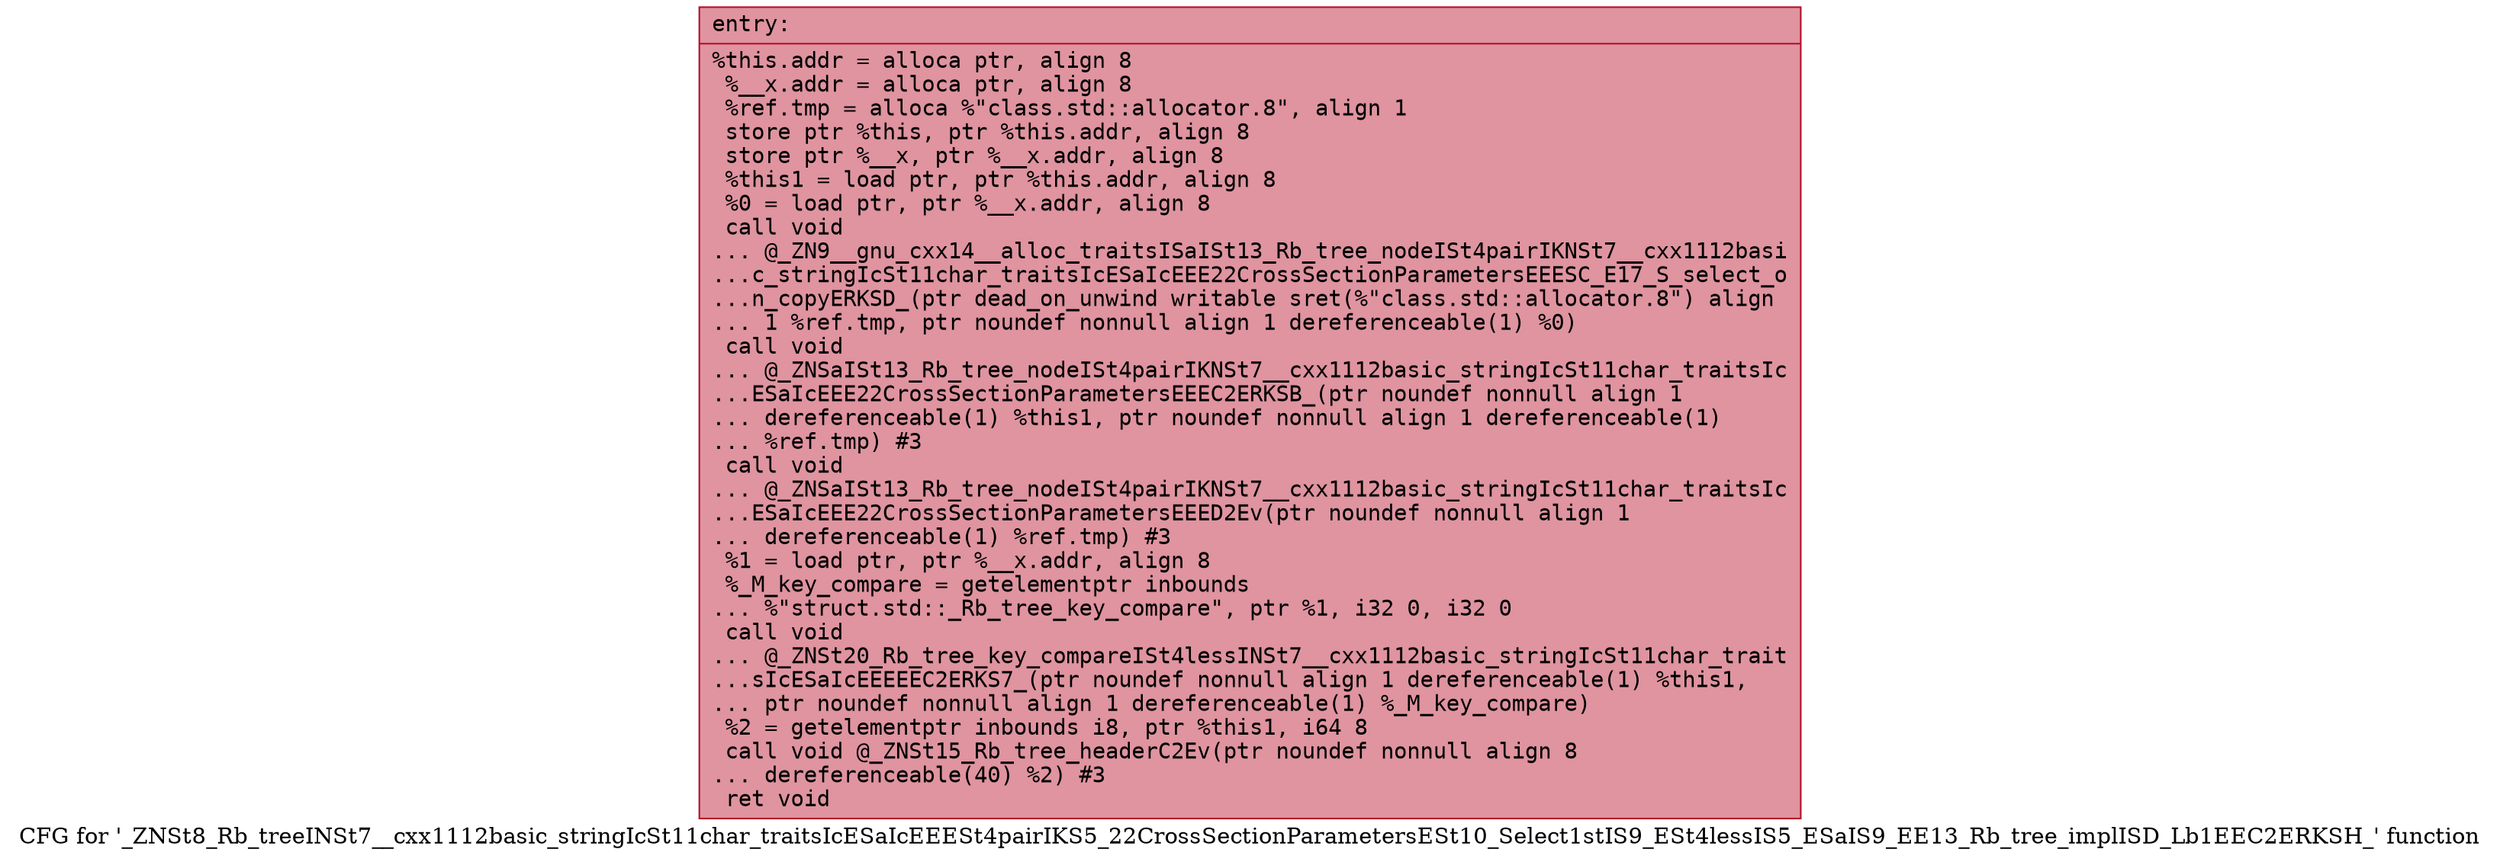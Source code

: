 digraph "CFG for '_ZNSt8_Rb_treeINSt7__cxx1112basic_stringIcSt11char_traitsIcESaIcEEESt4pairIKS5_22CrossSectionParametersESt10_Select1stIS9_ESt4lessIS5_ESaIS9_EE13_Rb_tree_implISD_Lb1EEC2ERKSH_' function" {
	label="CFG for '_ZNSt8_Rb_treeINSt7__cxx1112basic_stringIcSt11char_traitsIcESaIcEEESt4pairIKS5_22CrossSectionParametersESt10_Select1stIS9_ESt4lessIS5_ESaIS9_EE13_Rb_tree_implISD_Lb1EEC2ERKSH_' function";

	Node0x5642719f60f0 [shape=record,color="#b70d28ff", style=filled, fillcolor="#b70d2870" fontname="Courier",label="{entry:\l|  %this.addr = alloca ptr, align 8\l  %__x.addr = alloca ptr, align 8\l  %ref.tmp = alloca %\"class.std::allocator.8\", align 1\l  store ptr %this, ptr %this.addr, align 8\l  store ptr %__x, ptr %__x.addr, align 8\l  %this1 = load ptr, ptr %this.addr, align 8\l  %0 = load ptr, ptr %__x.addr, align 8\l  call void\l... @_ZN9__gnu_cxx14__alloc_traitsISaISt13_Rb_tree_nodeISt4pairIKNSt7__cxx1112basi\l...c_stringIcSt11char_traitsIcESaIcEEE22CrossSectionParametersEEESC_E17_S_select_o\l...n_copyERKSD_(ptr dead_on_unwind writable sret(%\"class.std::allocator.8\") align\l... 1 %ref.tmp, ptr noundef nonnull align 1 dereferenceable(1) %0)\l  call void\l... @_ZNSaISt13_Rb_tree_nodeISt4pairIKNSt7__cxx1112basic_stringIcSt11char_traitsIc\l...ESaIcEEE22CrossSectionParametersEEEC2ERKSB_(ptr noundef nonnull align 1\l... dereferenceable(1) %this1, ptr noundef nonnull align 1 dereferenceable(1)\l... %ref.tmp) #3\l  call void\l... @_ZNSaISt13_Rb_tree_nodeISt4pairIKNSt7__cxx1112basic_stringIcSt11char_traitsIc\l...ESaIcEEE22CrossSectionParametersEEED2Ev(ptr noundef nonnull align 1\l... dereferenceable(1) %ref.tmp) #3\l  %1 = load ptr, ptr %__x.addr, align 8\l  %_M_key_compare = getelementptr inbounds\l... %\"struct.std::_Rb_tree_key_compare\", ptr %1, i32 0, i32 0\l  call void\l... @_ZNSt20_Rb_tree_key_compareISt4lessINSt7__cxx1112basic_stringIcSt11char_trait\l...sIcESaIcEEEEEC2ERKS7_(ptr noundef nonnull align 1 dereferenceable(1) %this1,\l... ptr noundef nonnull align 1 dereferenceable(1) %_M_key_compare)\l  %2 = getelementptr inbounds i8, ptr %this1, i64 8\l  call void @_ZNSt15_Rb_tree_headerC2Ev(ptr noundef nonnull align 8\l... dereferenceable(40) %2) #3\l  ret void\l}"];
}
